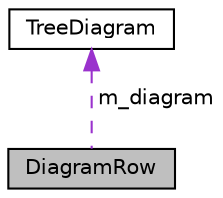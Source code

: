 digraph "DiagramRow"
{
 // INTERACTIVE_SVG=YES
 // LATEX_PDF_SIZE
  edge [fontname="Helvetica",fontsize="10",labelfontname="Helvetica",labelfontsize="10"];
  node [fontname="Helvetica",fontsize="10",shape=record];
  Node1 [label="DiagramRow",height=0.2,width=0.4,color="black", fillcolor="grey75", style="filled", fontcolor="black",tooltip="Class representing a row in the built-in class diagram"];
  Node2 -> Node1 [dir="back",color="darkorchid3",fontsize="10",style="dashed",label=" m_diagram" ,fontname="Helvetica"];
  Node2 [label="TreeDiagram",height=0.2,width=0.4,color="black", fillcolor="white", style="filled",URL="$d4/dc4/class_tree_diagram.html",tooltip="Class representing the tree layout for the built-in class diagram."];
}
